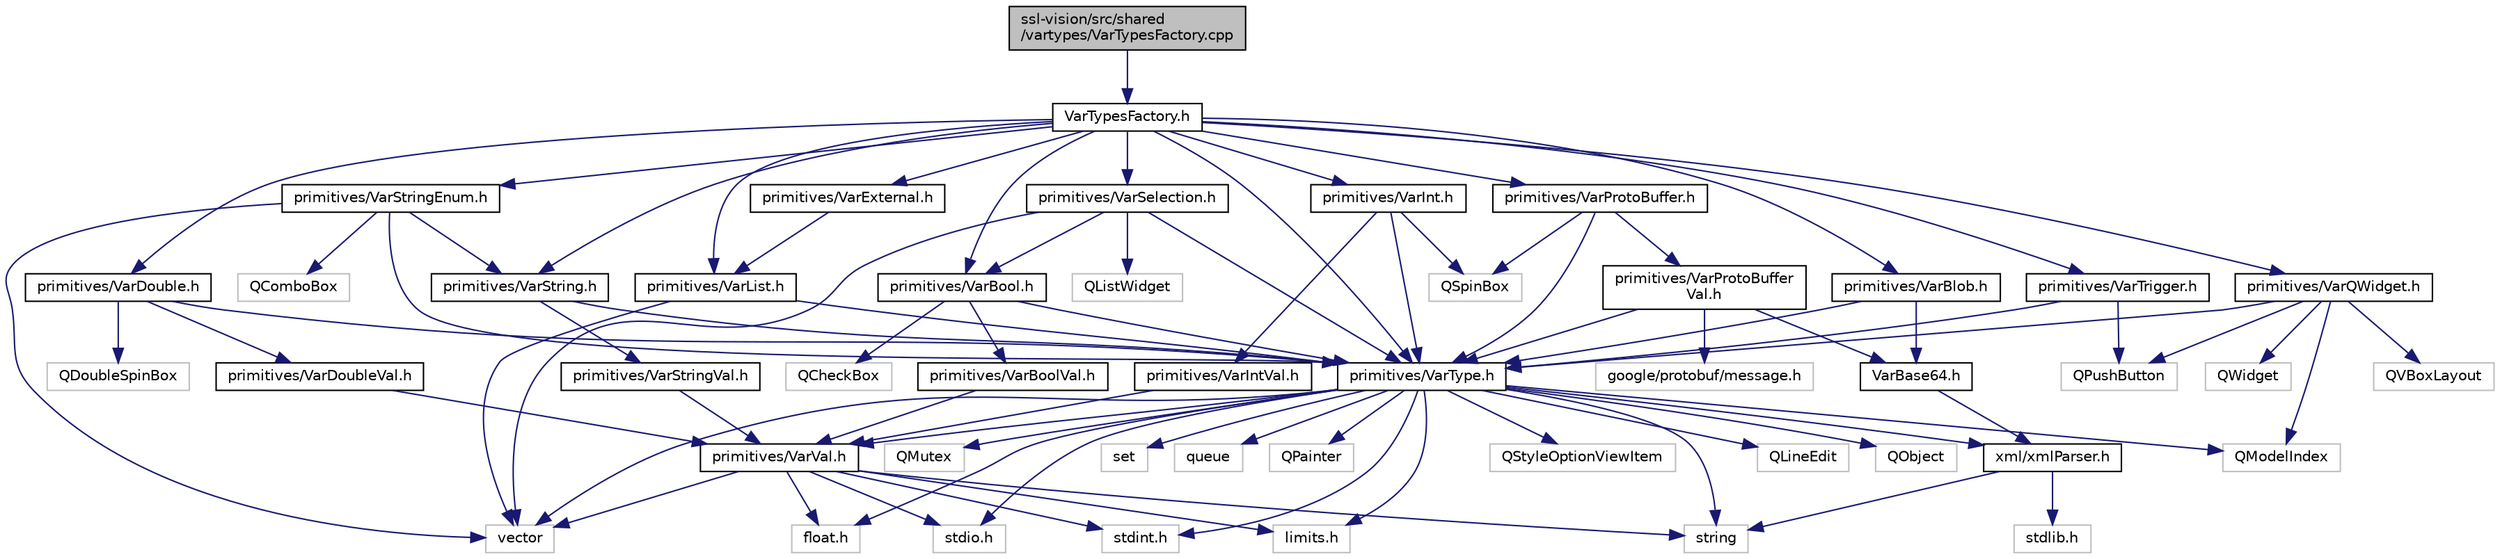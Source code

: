 digraph "ssl-vision/src/shared/vartypes/VarTypesFactory.cpp"
{
 // INTERACTIVE_SVG=YES
  edge [fontname="Helvetica",fontsize="10",labelfontname="Helvetica",labelfontsize="10"];
  node [fontname="Helvetica",fontsize="10",shape=record];
  Node1 [label="ssl-vision/src/shared\l/vartypes/VarTypesFactory.cpp",height=0.2,width=0.4,color="black", fillcolor="grey75", style="filled", fontcolor="black"];
  Node1 -> Node2 [color="midnightblue",fontsize="10",style="solid",fontname="Helvetica"];
  Node2 [label="VarTypesFactory.h",height=0.2,width=0.4,color="black", fillcolor="white", style="filled",URL="$d2/d10/_var_types_factory_8h.html"];
  Node2 -> Node3 [color="midnightblue",fontsize="10",style="solid",fontname="Helvetica"];
  Node3 [label="primitives/VarType.h",height=0.2,width=0.4,color="black", fillcolor="white", style="filled",URL="$d4/d8d/_var_type_8h.html",tooltip="C++ Interface: VarType. "];
  Node3 -> Node4 [color="midnightblue",fontsize="10",style="solid",fontname="Helvetica"];
  Node4 [label="stdint.h",height=0.2,width=0.4,color="grey75", fillcolor="white", style="filled"];
  Node3 -> Node5 [color="midnightblue",fontsize="10",style="solid",fontname="Helvetica"];
  Node5 [label="stdio.h",height=0.2,width=0.4,color="grey75", fillcolor="white", style="filled"];
  Node3 -> Node6 [color="midnightblue",fontsize="10",style="solid",fontname="Helvetica"];
  Node6 [label="string",height=0.2,width=0.4,color="grey75", fillcolor="white", style="filled"];
  Node3 -> Node7 [color="midnightblue",fontsize="10",style="solid",fontname="Helvetica"];
  Node7 [label="vector",height=0.2,width=0.4,color="grey75", fillcolor="white", style="filled"];
  Node3 -> Node8 [color="midnightblue",fontsize="10",style="solid",fontname="Helvetica"];
  Node8 [label="limits.h",height=0.2,width=0.4,color="grey75", fillcolor="white", style="filled"];
  Node3 -> Node9 [color="midnightblue",fontsize="10",style="solid",fontname="Helvetica"];
  Node9 [label="float.h",height=0.2,width=0.4,color="grey75", fillcolor="white", style="filled"];
  Node3 -> Node10 [color="midnightblue",fontsize="10",style="solid",fontname="Helvetica"];
  Node10 [label="set",height=0.2,width=0.4,color="grey75", fillcolor="white", style="filled"];
  Node3 -> Node11 [color="midnightblue",fontsize="10",style="solid",fontname="Helvetica"];
  Node11 [label="queue",height=0.2,width=0.4,color="grey75", fillcolor="white", style="filled"];
  Node3 -> Node12 [color="midnightblue",fontsize="10",style="solid",fontname="Helvetica"];
  Node12 [label="QPainter",height=0.2,width=0.4,color="grey75", fillcolor="white", style="filled"];
  Node3 -> Node13 [color="midnightblue",fontsize="10",style="solid",fontname="Helvetica"];
  Node13 [label="QStyleOptionViewItem",height=0.2,width=0.4,color="grey75", fillcolor="white", style="filled"];
  Node3 -> Node14 [color="midnightblue",fontsize="10",style="solid",fontname="Helvetica"];
  Node14 [label="QModelIndex",height=0.2,width=0.4,color="grey75", fillcolor="white", style="filled"];
  Node3 -> Node15 [color="midnightblue",fontsize="10",style="solid",fontname="Helvetica"];
  Node15 [label="QLineEdit",height=0.2,width=0.4,color="grey75", fillcolor="white", style="filled"];
  Node3 -> Node16 [color="midnightblue",fontsize="10",style="solid",fontname="Helvetica"];
  Node16 [label="primitives/VarVal.h",height=0.2,width=0.4,color="black", fillcolor="white", style="filled",URL="$d8/d4f/_var_val_8h.html"];
  Node16 -> Node4 [color="midnightblue",fontsize="10",style="solid",fontname="Helvetica"];
  Node16 -> Node5 [color="midnightblue",fontsize="10",style="solid",fontname="Helvetica"];
  Node16 -> Node6 [color="midnightblue",fontsize="10",style="solid",fontname="Helvetica"];
  Node16 -> Node7 [color="midnightblue",fontsize="10",style="solid",fontname="Helvetica"];
  Node16 -> Node8 [color="midnightblue",fontsize="10",style="solid",fontname="Helvetica"];
  Node16 -> Node9 [color="midnightblue",fontsize="10",style="solid",fontname="Helvetica"];
  Node3 -> Node17 [color="midnightblue",fontsize="10",style="solid",fontname="Helvetica"];
  Node17 [label="QObject",height=0.2,width=0.4,color="grey75", fillcolor="white", style="filled"];
  Node3 -> Node18 [color="midnightblue",fontsize="10",style="solid",fontname="Helvetica"];
  Node18 [label="xml/xmlParser.h",height=0.2,width=0.4,color="black", fillcolor="white", style="filled",URL="$d5/d31/xml_parser_8h.html"];
  Node18 -> Node19 [color="midnightblue",fontsize="10",style="solid",fontname="Helvetica"];
  Node19 [label="stdlib.h",height=0.2,width=0.4,color="grey75", fillcolor="white", style="filled"];
  Node18 -> Node6 [color="midnightblue",fontsize="10",style="solid",fontname="Helvetica"];
  Node3 -> Node20 [color="midnightblue",fontsize="10",style="solid",fontname="Helvetica"];
  Node20 [label="QMutex",height=0.2,width=0.4,color="grey75", fillcolor="white", style="filled"];
  Node2 -> Node21 [color="midnightblue",fontsize="10",style="solid",fontname="Helvetica"];
  Node21 [label="primitives/VarString.h",height=0.2,width=0.4,color="black", fillcolor="white", style="filled",URL="$d9/dc6/_var_string_8h.html",tooltip="C++ Interface: VarString. "];
  Node21 -> Node3 [color="midnightblue",fontsize="10",style="solid",fontname="Helvetica"];
  Node21 -> Node22 [color="midnightblue",fontsize="10",style="solid",fontname="Helvetica"];
  Node22 [label="primitives/VarStringVal.h",height=0.2,width=0.4,color="black", fillcolor="white", style="filled",URL="$d4/d5a/_var_string_val_8h.html",tooltip="C++ Interface: VarStringVal. "];
  Node22 -> Node16 [color="midnightblue",fontsize="10",style="solid",fontname="Helvetica"];
  Node2 -> Node23 [color="midnightblue",fontsize="10",style="solid",fontname="Helvetica"];
  Node23 [label="primitives/VarInt.h",height=0.2,width=0.4,color="black", fillcolor="white", style="filled",URL="$d4/d96/_var_int_8h.html",tooltip="C++ Interface: VarInt. "];
  Node23 -> Node3 [color="midnightblue",fontsize="10",style="solid",fontname="Helvetica"];
  Node23 -> Node24 [color="midnightblue",fontsize="10",style="solid",fontname="Helvetica"];
  Node24 [label="primitives/VarIntVal.h",height=0.2,width=0.4,color="black", fillcolor="white", style="filled",URL="$df/d23/_var_int_val_8h.html",tooltip="C++ Interface: VarIntVal. "];
  Node24 -> Node16 [color="midnightblue",fontsize="10",style="solid",fontname="Helvetica"];
  Node23 -> Node25 [color="midnightblue",fontsize="10",style="solid",fontname="Helvetica"];
  Node25 [label="QSpinBox",height=0.2,width=0.4,color="grey75", fillcolor="white", style="filled"];
  Node2 -> Node26 [color="midnightblue",fontsize="10",style="solid",fontname="Helvetica"];
  Node26 [label="primitives/VarBool.h",height=0.2,width=0.4,color="black", fillcolor="white", style="filled",URL="$de/de4/_var_bool_8h.html",tooltip="C++ Interface: VarBool. "];
  Node26 -> Node3 [color="midnightblue",fontsize="10",style="solid",fontname="Helvetica"];
  Node26 -> Node27 [color="midnightblue",fontsize="10",style="solid",fontname="Helvetica"];
  Node27 [label="primitives/VarBoolVal.h",height=0.2,width=0.4,color="black", fillcolor="white", style="filled",URL="$d2/d6b/_var_bool_val_8h.html",tooltip="C++ Interface: VarBoolVal. "];
  Node27 -> Node16 [color="midnightblue",fontsize="10",style="solid",fontname="Helvetica"];
  Node26 -> Node28 [color="midnightblue",fontsize="10",style="solid",fontname="Helvetica"];
  Node28 [label="QCheckBox",height=0.2,width=0.4,color="grey75", fillcolor="white", style="filled"];
  Node2 -> Node29 [color="midnightblue",fontsize="10",style="solid",fontname="Helvetica"];
  Node29 [label="primitives/VarDouble.h",height=0.2,width=0.4,color="black", fillcolor="white", style="filled",URL="$d9/d91/_var_double_8h.html",tooltip="C++ Interface: VarDouble. "];
  Node29 -> Node3 [color="midnightblue",fontsize="10",style="solid",fontname="Helvetica"];
  Node29 -> Node30 [color="midnightblue",fontsize="10",style="solid",fontname="Helvetica"];
  Node30 [label="primitives/VarDoubleVal.h",height=0.2,width=0.4,color="black", fillcolor="white", style="filled",URL="$d0/d05/_var_double_val_8h.html",tooltip="C++ Interface: VarDoubleVal. "];
  Node30 -> Node16 [color="midnightblue",fontsize="10",style="solid",fontname="Helvetica"];
  Node29 -> Node31 [color="midnightblue",fontsize="10",style="solid",fontname="Helvetica"];
  Node31 [label="QDoubleSpinBox",height=0.2,width=0.4,color="grey75", fillcolor="white", style="filled"];
  Node2 -> Node32 [color="midnightblue",fontsize="10",style="solid",fontname="Helvetica"];
  Node32 [label="primitives/VarBlob.h",height=0.2,width=0.4,color="black", fillcolor="white", style="filled",URL="$d7/d17/_var_blob_8h.html",tooltip="C++ Implementation: VarBlob. "];
  Node32 -> Node3 [color="midnightblue",fontsize="10",style="solid",fontname="Helvetica"];
  Node32 -> Node33 [color="midnightblue",fontsize="10",style="solid",fontname="Helvetica"];
  Node33 [label="VarBase64.h",height=0.2,width=0.4,color="black", fillcolor="white", style="filled",URL="$dd/d0c/_var_base64_8h.html",tooltip="C++ Interface: VarBase64. "];
  Node33 -> Node18 [color="midnightblue",fontsize="10",style="solid",fontname="Helvetica"];
  Node2 -> Node34 [color="midnightblue",fontsize="10",style="solid",fontname="Helvetica"];
  Node34 [label="primitives/VarList.h",height=0.2,width=0.4,color="black", fillcolor="white", style="filled",URL="$df/dc3/_var_list_8h.html",tooltip="C++ Interface: VarList. "];
  Node34 -> Node3 [color="midnightblue",fontsize="10",style="solid",fontname="Helvetica"];
  Node34 -> Node7 [color="midnightblue",fontsize="10",style="solid",fontname="Helvetica"];
  Node2 -> Node35 [color="midnightblue",fontsize="10",style="solid",fontname="Helvetica"];
  Node35 [label="primitives/VarStringEnum.h",height=0.2,width=0.4,color="black", fillcolor="white", style="filled",URL="$de/d75/_var_string_enum_8h.html",tooltip="C++ Interface: VarStringEnum. "];
  Node35 -> Node3 [color="midnightblue",fontsize="10",style="solid",fontname="Helvetica"];
  Node35 -> Node21 [color="midnightblue",fontsize="10",style="solid",fontname="Helvetica"];
  Node35 -> Node7 [color="midnightblue",fontsize="10",style="solid",fontname="Helvetica"];
  Node35 -> Node36 [color="midnightblue",fontsize="10",style="solid",fontname="Helvetica"];
  Node36 [label="QComboBox",height=0.2,width=0.4,color="grey75", fillcolor="white", style="filled"];
  Node2 -> Node37 [color="midnightblue",fontsize="10",style="solid",fontname="Helvetica"];
  Node37 [label="primitives/VarSelection.h",height=0.2,width=0.4,color="black", fillcolor="white", style="filled",URL="$d4/d13/_var_selection_8h.html",tooltip="C++ Interface: VarSelection. "];
  Node37 -> Node3 [color="midnightblue",fontsize="10",style="solid",fontname="Helvetica"];
  Node37 -> Node26 [color="midnightblue",fontsize="10",style="solid",fontname="Helvetica"];
  Node37 -> Node7 [color="midnightblue",fontsize="10",style="solid",fontname="Helvetica"];
  Node37 -> Node38 [color="midnightblue",fontsize="10",style="solid",fontname="Helvetica"];
  Node38 [label="QListWidget",height=0.2,width=0.4,color="grey75", fillcolor="white", style="filled"];
  Node2 -> Node39 [color="midnightblue",fontsize="10",style="solid",fontname="Helvetica"];
  Node39 [label="primitives/VarExternal.h",height=0.2,width=0.4,color="black", fillcolor="white", style="filled",URL="$d3/d58/_var_external_8h.html",tooltip="C++ Interface: VarExternal. "];
  Node39 -> Node34 [color="midnightblue",fontsize="10",style="solid",fontname="Helvetica"];
  Node2 -> Node40 [color="midnightblue",fontsize="10",style="solid",fontname="Helvetica"];
  Node40 [label="primitives/VarQWidget.h",height=0.2,width=0.4,color="black", fillcolor="white", style="filled",URL="$d1/d4e/_var_q_widget_8h.html",tooltip="C++ Interface: VarInt. "];
  Node40 -> Node3 [color="midnightblue",fontsize="10",style="solid",fontname="Helvetica"];
  Node40 -> Node41 [color="midnightblue",fontsize="10",style="solid",fontname="Helvetica"];
  Node41 [label="QWidget",height=0.2,width=0.4,color="grey75", fillcolor="white", style="filled"];
  Node40 -> Node14 [color="midnightblue",fontsize="10",style="solid",fontname="Helvetica"];
  Node40 -> Node42 [color="midnightblue",fontsize="10",style="solid",fontname="Helvetica"];
  Node42 [label="QVBoxLayout",height=0.2,width=0.4,color="grey75", fillcolor="white", style="filled"];
  Node40 -> Node43 [color="midnightblue",fontsize="10",style="solid",fontname="Helvetica"];
  Node43 [label="QPushButton",height=0.2,width=0.4,color="grey75", fillcolor="white", style="filled"];
  Node2 -> Node44 [color="midnightblue",fontsize="10",style="solid",fontname="Helvetica"];
  Node44 [label="primitives/VarTrigger.h",height=0.2,width=0.4,color="black", fillcolor="white", style="filled",URL="$d2/dfd/_var_trigger_8h.html",tooltip="C++ Interface: VarTrigger. "];
  Node44 -> Node3 [color="midnightblue",fontsize="10",style="solid",fontname="Helvetica"];
  Node44 -> Node43 [color="midnightblue",fontsize="10",style="solid",fontname="Helvetica"];
  Node2 -> Node45 [color="midnightblue",fontsize="10",style="solid",fontname="Helvetica"];
  Node45 [label="primitives/VarProtoBuffer.h",height=0.2,width=0.4,color="black", fillcolor="white", style="filled",URL="$d2/de8/_var_proto_buffer_8h.html",tooltip="C++ Interface: VarProtoBuffer. "];
  Node45 -> Node3 [color="midnightblue",fontsize="10",style="solid",fontname="Helvetica"];
  Node45 -> Node46 [color="midnightblue",fontsize="10",style="solid",fontname="Helvetica"];
  Node46 [label="primitives/VarProtoBuffer\lVal.h",height=0.2,width=0.4,color="black", fillcolor="white", style="filled",URL="$d9/d17/_var_proto_buffer_val_8h.html",tooltip="C++ Implementation: VarProtoBufferVal. "];
  Node46 -> Node3 [color="midnightblue",fontsize="10",style="solid",fontname="Helvetica"];
  Node46 -> Node47 [color="midnightblue",fontsize="10",style="solid",fontname="Helvetica"];
  Node47 [label="google/protobuf/message.h",height=0.2,width=0.4,color="grey75", fillcolor="white", style="filled"];
  Node46 -> Node33 [color="midnightblue",fontsize="10",style="solid",fontname="Helvetica"];
  Node45 -> Node25 [color="midnightblue",fontsize="10",style="solid",fontname="Helvetica"];
}
